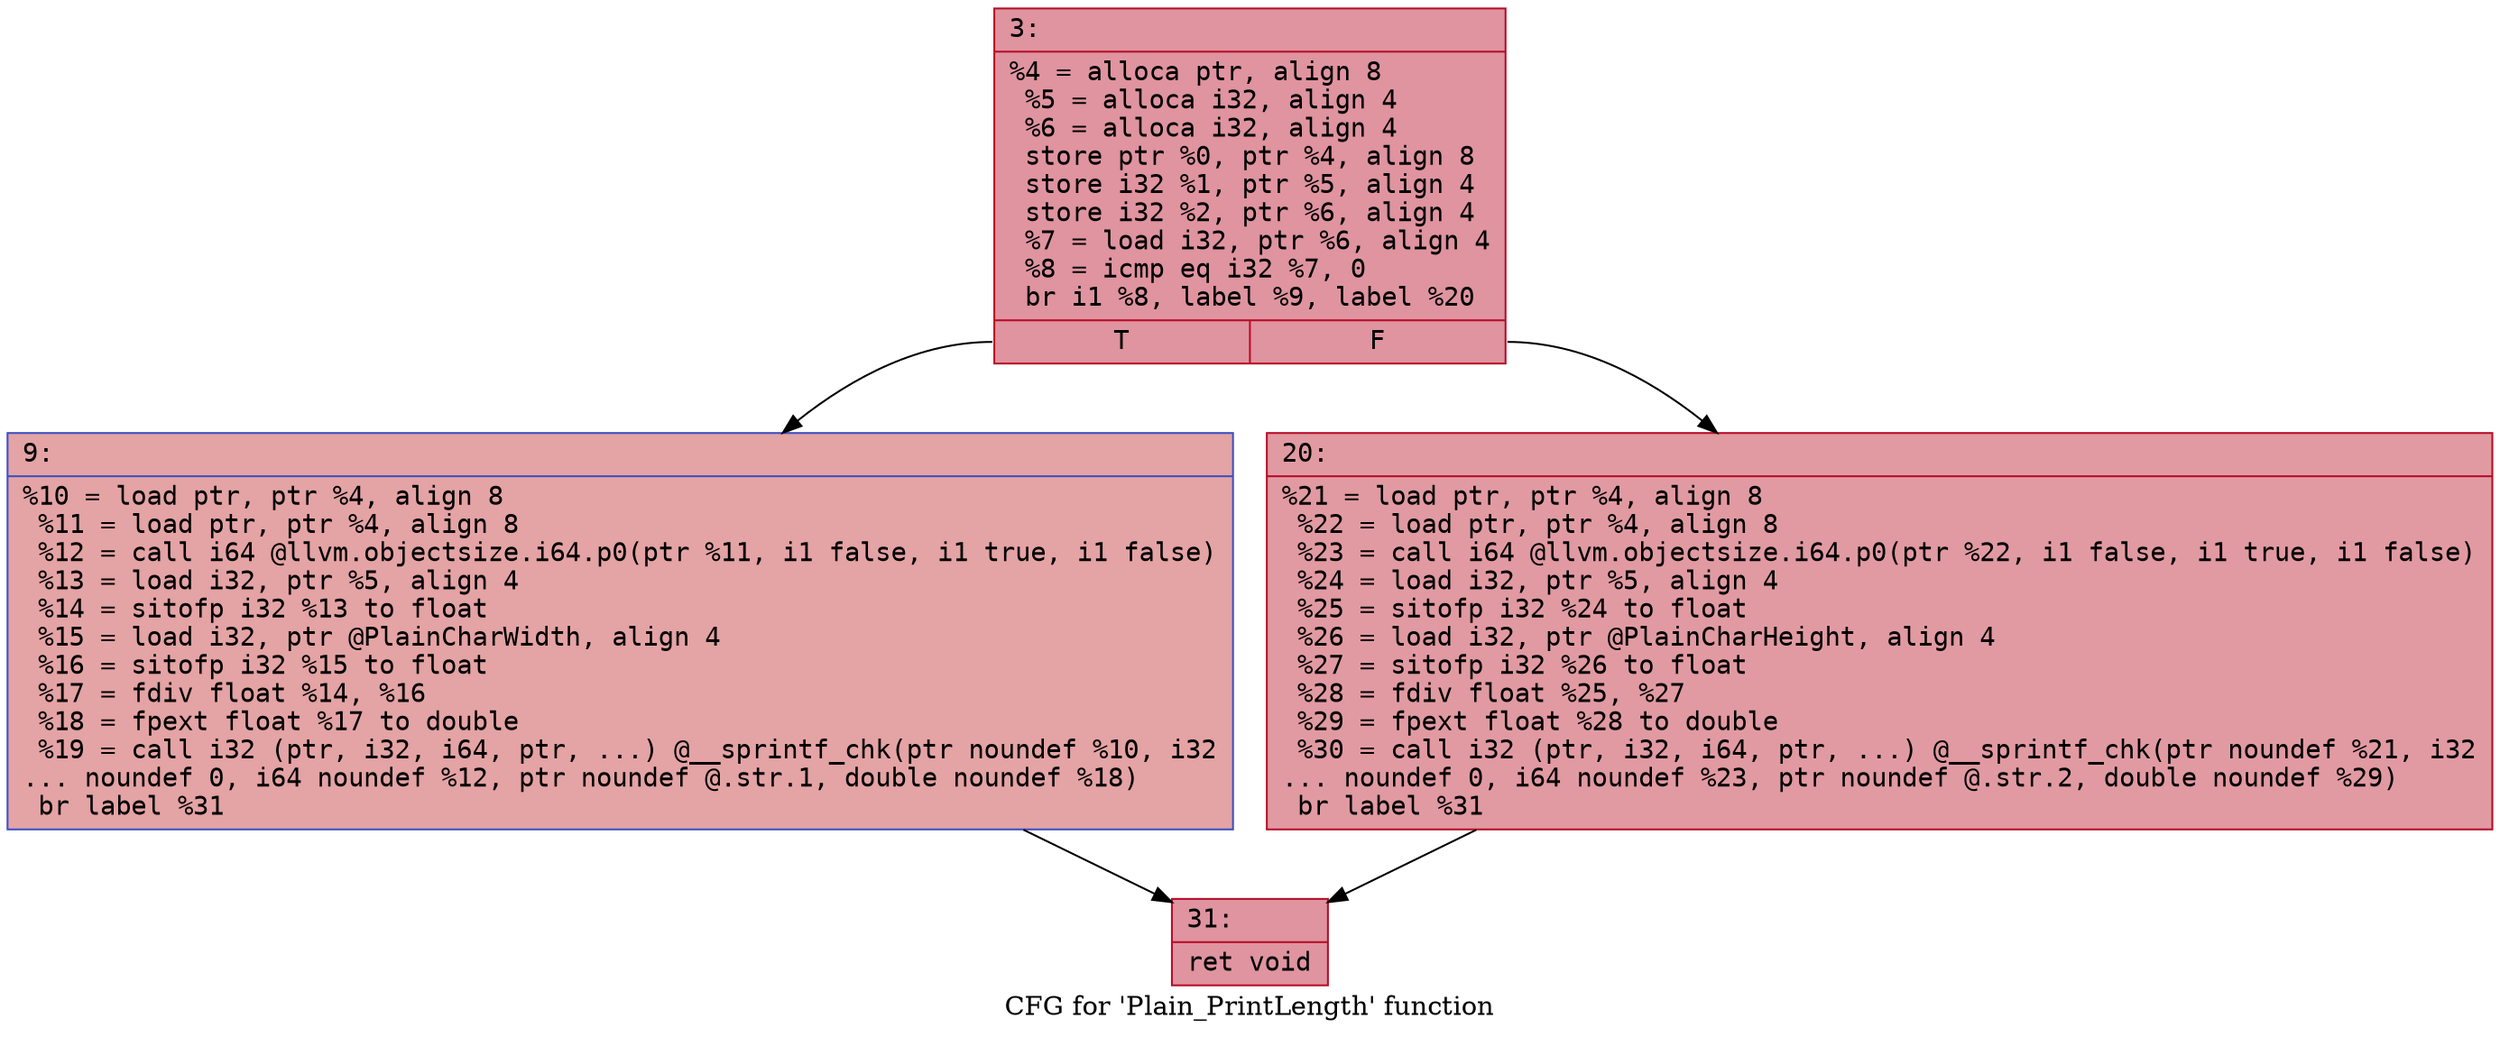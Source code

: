 digraph "CFG for 'Plain_PrintLength' function" {
	label="CFG for 'Plain_PrintLength' function";

	Node0x600001289f40 [shape=record,color="#b70d28ff", style=filled, fillcolor="#b70d2870" fontname="Courier",label="{3:\l|  %4 = alloca ptr, align 8\l  %5 = alloca i32, align 4\l  %6 = alloca i32, align 4\l  store ptr %0, ptr %4, align 8\l  store i32 %1, ptr %5, align 4\l  store i32 %2, ptr %6, align 4\l  %7 = load i32, ptr %6, align 4\l  %8 = icmp eq i32 %7, 0\l  br i1 %8, label %9, label %20\l|{<s0>T|<s1>F}}"];
	Node0x600001289f40:s0 -> Node0x600001289f90[tooltip="3 -> 9\nProbability 37.50%" ];
	Node0x600001289f40:s1 -> Node0x600001289fe0[tooltip="3 -> 20\nProbability 62.50%" ];
	Node0x600001289f90 [shape=record,color="#3d50c3ff", style=filled, fillcolor="#c32e3170" fontname="Courier",label="{9:\l|  %10 = load ptr, ptr %4, align 8\l  %11 = load ptr, ptr %4, align 8\l  %12 = call i64 @llvm.objectsize.i64.p0(ptr %11, i1 false, i1 true, i1 false)\l  %13 = load i32, ptr %5, align 4\l  %14 = sitofp i32 %13 to float\l  %15 = load i32, ptr @PlainCharWidth, align 4\l  %16 = sitofp i32 %15 to float\l  %17 = fdiv float %14, %16\l  %18 = fpext float %17 to double\l  %19 = call i32 (ptr, i32, i64, ptr, ...) @__sprintf_chk(ptr noundef %10, i32\l... noundef 0, i64 noundef %12, ptr noundef @.str.1, double noundef %18)\l  br label %31\l}"];
	Node0x600001289f90 -> Node0x60000128a030[tooltip="9 -> 31\nProbability 100.00%" ];
	Node0x600001289fe0 [shape=record,color="#b70d28ff", style=filled, fillcolor="#bb1b2c70" fontname="Courier",label="{20:\l|  %21 = load ptr, ptr %4, align 8\l  %22 = load ptr, ptr %4, align 8\l  %23 = call i64 @llvm.objectsize.i64.p0(ptr %22, i1 false, i1 true, i1 false)\l  %24 = load i32, ptr %5, align 4\l  %25 = sitofp i32 %24 to float\l  %26 = load i32, ptr @PlainCharHeight, align 4\l  %27 = sitofp i32 %26 to float\l  %28 = fdiv float %25, %27\l  %29 = fpext float %28 to double\l  %30 = call i32 (ptr, i32, i64, ptr, ...) @__sprintf_chk(ptr noundef %21, i32\l... noundef 0, i64 noundef %23, ptr noundef @.str.2, double noundef %29)\l  br label %31\l}"];
	Node0x600001289fe0 -> Node0x60000128a030[tooltip="20 -> 31\nProbability 100.00%" ];
	Node0x60000128a030 [shape=record,color="#b70d28ff", style=filled, fillcolor="#b70d2870" fontname="Courier",label="{31:\l|  ret void\l}"];
}
